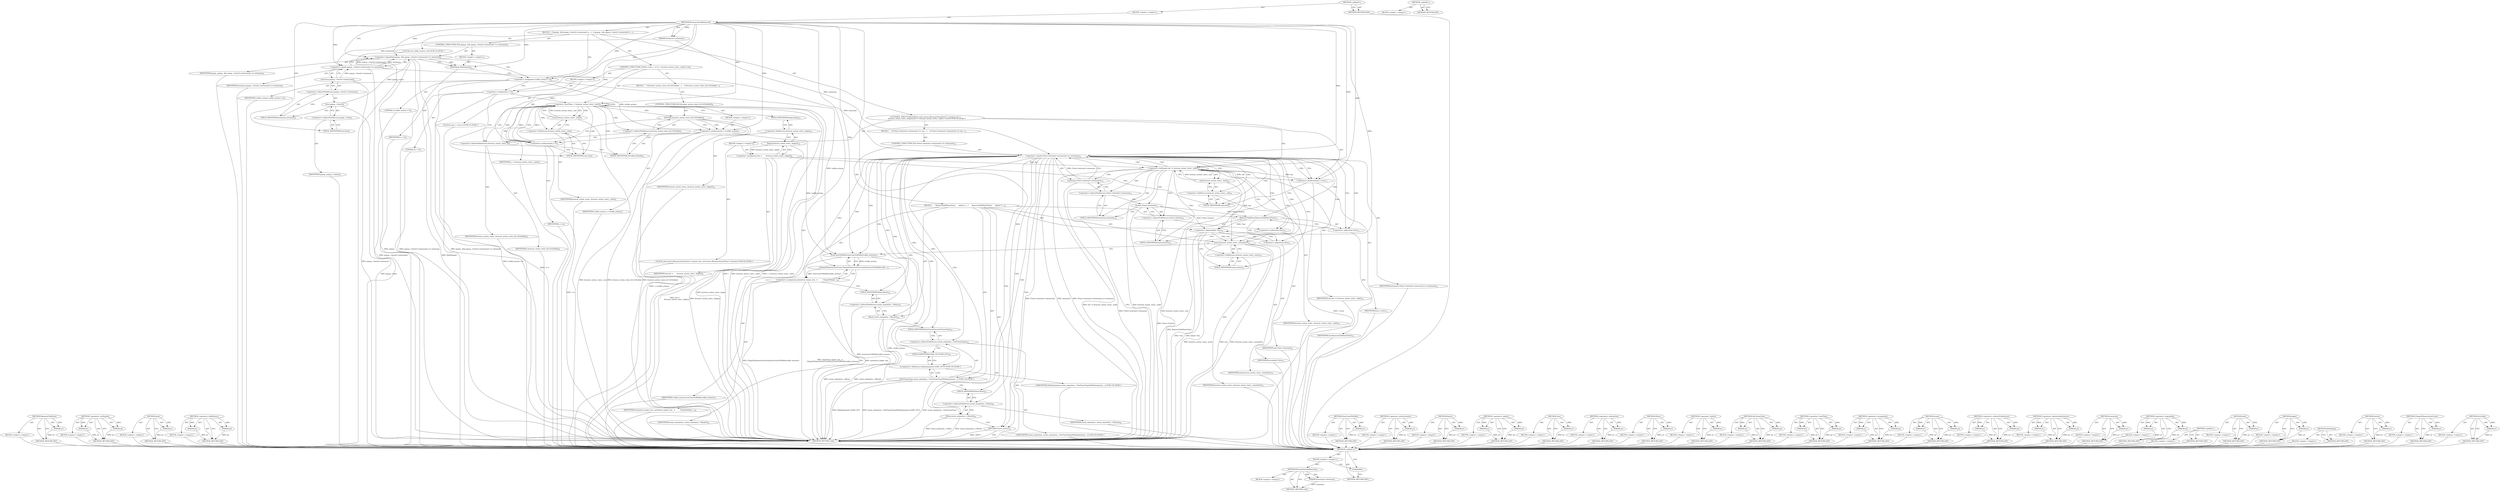 digraph "&lt;global&gt;" {
vulnerable_218 [label=<(METHOD,RemoveChildView)>];
vulnerable_219 [label=<(PARAM,p1)>];
vulnerable_220 [label=<(BLOCK,&lt;empty&gt;,&lt;empty&gt;)>];
vulnerable_221 [label=<(METHOD_RETURN,ANY)>];
vulnerable_201 [label=<(METHOD,&lt;operator&gt;.notEquals)>];
vulnerable_202 [label=<(PARAM,p1)>];
vulnerable_203 [label=<(PARAM,p2)>];
vulnerable_204 [label=<(BLOCK,&lt;empty&gt;,&lt;empty&gt;)>];
vulnerable_205 [label=<(METHOD_RETURN,ANY)>];
vulnerable_158 [label=<(METHOD,host)>];
vulnerable_159 [label=<(PARAM,p1)>];
vulnerable_160 [label=<(BLOCK,&lt;empty&gt;,&lt;empty&gt;)>];
vulnerable_161 [label=<(METHOD_RETURN,ANY)>];
vulnerable_179 [label=<(METHOD,&lt;operator&gt;.fieldAccess)>];
vulnerable_180 [label=<(PARAM,p1)>];
vulnerable_181 [label=<(PARAM,p2)>];
vulnerable_182 [label=<(BLOCK,&lt;empty&gt;,&lt;empty&gt;)>];
vulnerable_183 [label=<(METHOD_RETURN,ANY)>];
vulnerable_6 [label=<(METHOD,&lt;global&gt;)<SUB>1</SUB>>];
vulnerable_7 [label=<(BLOCK,&lt;empty&gt;,&lt;empty&gt;)<SUB>1</SUB>>];
vulnerable_8 [label=<(METHOD,BrowserActionRemoved)<SUB>1</SUB>>];
vulnerable_9 [label=<(PARAM,Extension* extension)<SUB>1</SUB>>];
vulnerable_10 [label=<(BLOCK,{
  if (popup_ &amp;&amp; popup_-&gt;host()-&gt;extension() =...,{
  if (popup_ &amp;&amp; popup_-&gt;host()-&gt;extension() =...)<SUB>1</SUB>>];
vulnerable_11 [label=<(CONTROL_STRUCTURE,IF,if (popup_ &amp;&amp; popup_-&gt;host()-&gt;extension() == extension))<SUB>2</SUB>>];
vulnerable_12 [label=<(&lt;operator&gt;.logicalAnd,popup_ &amp;&amp; popup_-&gt;host()-&gt;extension() == extension)<SUB>2</SUB>>];
vulnerable_13 [label=<(IDENTIFIER,popup_,popup_ &amp;&amp; popup_-&gt;host()-&gt;extension() == extension)<SUB>2</SUB>>];
vulnerable_14 [label=<(&lt;operator&gt;.equals,popup_-&gt;host()-&gt;extension() == extension)<SUB>2</SUB>>];
vulnerable_15 [label=<(extension,popup_-&gt;host()-&gt;extension())<SUB>2</SUB>>];
vulnerable_16 [label=<(&lt;operator&gt;.indirectFieldAccess,popup_-&gt;host()-&gt;extension)<SUB>2</SUB>>];
vulnerable_17 [label=<(host,popup_-&gt;host())<SUB>2</SUB>>];
vulnerable_18 [label=<(&lt;operator&gt;.indirectFieldAccess,popup_-&gt;host)<SUB>2</SUB>>];
vulnerable_19 [label=<(IDENTIFIER,popup_,popup_-&gt;host())<SUB>2</SUB>>];
vulnerable_20 [label=<(FIELD_IDENTIFIER,host,host)<SUB>2</SUB>>];
vulnerable_21 [label=<(FIELD_IDENTIFIER,extension,extension)<SUB>2</SUB>>];
vulnerable_22 [label=<(IDENTIFIER,extension,popup_-&gt;host()-&gt;extension() == extension)<SUB>2</SUB>>];
vulnerable_23 [label=<(BLOCK,&lt;empty&gt;,&lt;empty&gt;)<SUB>3</SUB>>];
vulnerable_24 [label=<(HidePopup,HidePopup())<SUB>3</SUB>>];
vulnerable_25 [label="<(LOCAL,int visible_actions: int)<SUB>4</SUB>>"];
vulnerable_26 [label=<(&lt;operator&gt;.assignment,visible_actions = 0)<SUB>4</SUB>>];
vulnerable_27 [label=<(IDENTIFIER,visible_actions,visible_actions = 0)<SUB>4</SUB>>];
vulnerable_28 [label=<(LITERAL,0,visible_actions = 0)<SUB>4</SUB>>];
vulnerable_29 [label=<(CONTROL_STRUCTURE,FOR,for (size_t i = 0;i &lt; browser_action_views_.size();++i))<SUB>5</SUB>>];
vulnerable_30 [label=<(BLOCK,&lt;empty&gt;,&lt;empty&gt;)<SUB>5</SUB>>];
vulnerable_31 [label="<(LOCAL,size_t i: size_t)<SUB>5</SUB>>"];
vulnerable_32 [label=<(&lt;operator&gt;.assignment,i = 0)<SUB>5</SUB>>];
vulnerable_33 [label=<(IDENTIFIER,i,i = 0)<SUB>5</SUB>>];
vulnerable_34 [label=<(LITERAL,0,i = 0)<SUB>5</SUB>>];
vulnerable_35 [label=<(&lt;operator&gt;.lessThan,i &lt; browser_action_views_.size())<SUB>5</SUB>>];
vulnerable_36 [label=<(IDENTIFIER,i,i &lt; browser_action_views_.size())<SUB>5</SUB>>];
vulnerable_37 [label=<(size,browser_action_views_.size())<SUB>5</SUB>>];
vulnerable_38 [label=<(&lt;operator&gt;.fieldAccess,browser_action_views_.size)<SUB>5</SUB>>];
vulnerable_39 [label=<(IDENTIFIER,browser_action_views_,browser_action_views_.size())<SUB>5</SUB>>];
vulnerable_40 [label=<(FIELD_IDENTIFIER,size,size)<SUB>5</SUB>>];
vulnerable_41 [label=<(&lt;operator&gt;.preIncrement,++i)<SUB>5</SUB>>];
vulnerable_42 [label=<(IDENTIFIER,i,++i)<SUB>5</SUB>>];
vulnerable_43 [label=<(BLOCK,{
    if (browser_action_views_[i]-&gt;IsVisible()...,{
    if (browser_action_views_[i]-&gt;IsVisible()...)<SUB>5</SUB>>];
vulnerable_44 [label=<(CONTROL_STRUCTURE,IF,if (browser_action_views_[i]-&gt;IsVisible()))<SUB>6</SUB>>];
vulnerable_45 [label=<(IsVisible,browser_action_views_[i]-&gt;IsVisible())<SUB>6</SUB>>];
vulnerable_46 [label=<(&lt;operator&gt;.indirectFieldAccess,browser_action_views_[i]-&gt;IsVisible)<SUB>6</SUB>>];
vulnerable_47 [label=<(&lt;operator&gt;.indirectIndexAccess,browser_action_views_[i])<SUB>6</SUB>>];
vulnerable_48 [label=<(IDENTIFIER,browser_action_views_,browser_action_views_[i]-&gt;IsVisible())<SUB>6</SUB>>];
vulnerable_49 [label=<(IDENTIFIER,i,browser_action_views_[i]-&gt;IsVisible())<SUB>6</SUB>>];
vulnerable_50 [label=<(FIELD_IDENTIFIER,IsVisible,IsVisible)<SUB>6</SUB>>];
vulnerable_51 [label=<(BLOCK,&lt;empty&gt;,&lt;empty&gt;)<SUB>7</SUB>>];
vulnerable_52 [label=<(&lt;operator&gt;.preIncrement,++visible_actions)<SUB>7</SUB>>];
vulnerable_53 [label=<(IDENTIFIER,visible_actions,++visible_actions)<SUB>7</SUB>>];
vulnerable_54 [label="<(CONTROL_STRUCTURE,FOR,for (std::vector&lt;BrowserActionView*&gt;::iterator iter =
       browser_action_views_.begin();iter != browser_action_views_.end();++iter))<SUB>9</SUB>>"];
vulnerable_55 [label=<(BLOCK,&lt;empty&gt;,&lt;empty&gt;)<SUB>9</SUB>>];
vulnerable_56 [label="<(LOCAL,std.vector&lt;BrowserActionView*&gt;.iterator iter: std.vector&lt;BrowserActionView*&gt;.iterator)<SUB>9</SUB>>"];
vulnerable_57 [label=<(&lt;operator&gt;.assignment,iter =
       browser_action_views_.begin())<SUB>9</SUB>>];
vulnerable_58 [label=<(IDENTIFIER,iter,iter =
       browser_action_views_.begin())<SUB>9</SUB>>];
vulnerable_59 [label=<(begin,browser_action_views_.begin())<SUB>10</SUB>>];
vulnerable_60 [label=<(&lt;operator&gt;.fieldAccess,browser_action_views_.begin)<SUB>10</SUB>>];
vulnerable_61 [label=<(IDENTIFIER,browser_action_views_,browser_action_views_.begin())<SUB>10</SUB>>];
vulnerable_62 [label=<(FIELD_IDENTIFIER,begin,begin)<SUB>10</SUB>>];
vulnerable_63 [label=<(&lt;operator&gt;.notEquals,iter != browser_action_views_.end())<SUB>10</SUB>>];
vulnerable_64 [label=<(IDENTIFIER,iter,iter != browser_action_views_.end())<SUB>10</SUB>>];
vulnerable_65 [label=<(end,browser_action_views_.end())<SUB>10</SUB>>];
vulnerable_66 [label=<(&lt;operator&gt;.fieldAccess,browser_action_views_.end)<SUB>10</SUB>>];
vulnerable_67 [label=<(IDENTIFIER,browser_action_views_,browser_action_views_.end())<SUB>10</SUB>>];
vulnerable_68 [label=<(FIELD_IDENTIFIER,end,end)<SUB>10</SUB>>];
vulnerable_69 [label=<(&lt;operator&gt;.preIncrement,++iter)<SUB>11</SUB>>];
vulnerable_70 [label=<(IDENTIFIER,iter,++iter)<SUB>11</SUB>>];
vulnerable_71 [label=<(BLOCK,{
    if ((*iter)-&gt;button()-&gt;extension() == ext...,{
    if ((*iter)-&gt;button()-&gt;extension() == ext...)<SUB>11</SUB>>];
vulnerable_72 [label=<(CONTROL_STRUCTURE,IF,if ((*iter)-&gt;button()-&gt;extension() == extension))<SUB>12</SUB>>];
vulnerable_73 [label=<(&lt;operator&gt;.equals,(*iter)-&gt;button()-&gt;extension() == extension)<SUB>12</SUB>>];
vulnerable_74 [label=<(extension,(*iter)-&gt;button()-&gt;extension())<SUB>12</SUB>>];
vulnerable_75 [label=<(&lt;operator&gt;.indirectFieldAccess,(*iter)-&gt;button()-&gt;extension)<SUB>12</SUB>>];
vulnerable_76 [label=<(button,(*iter)-&gt;button())<SUB>12</SUB>>];
vulnerable_77 [label=<(&lt;operator&gt;.indirectFieldAccess,(*iter)-&gt;button)<SUB>12</SUB>>];
vulnerable_78 [label=<(&lt;operator&gt;.indirection,*iter)<SUB>12</SUB>>];
vulnerable_79 [label=<(IDENTIFIER,iter,(*iter)-&gt;button())<SUB>12</SUB>>];
vulnerable_80 [label=<(FIELD_IDENTIFIER,button,button)<SUB>12</SUB>>];
vulnerable_81 [label=<(FIELD_IDENTIFIER,extension,extension)<SUB>12</SUB>>];
vulnerable_82 [label=<(IDENTIFIER,extension,(*iter)-&gt;button()-&gt;extension() == extension)<SUB>12</SUB>>];
vulnerable_83 [label=<(BLOCK,{
      RemoveChildView(*iter);
      delete *i...,{
      RemoveChildView(*iter);
      delete *i...)<SUB>12</SUB>>];
vulnerable_84 [label=<(RemoveChildView,RemoveChildView(*iter))<SUB>13</SUB>>];
vulnerable_85 [label=<(&lt;operator&gt;.indirection,*iter)<SUB>13</SUB>>];
vulnerable_86 [label=<(IDENTIFIER,iter,RemoveChildView(*iter))<SUB>13</SUB>>];
vulnerable_87 [label=<(&lt;operator&gt;.delete,delete *iter)<SUB>14</SUB>>];
vulnerable_88 [label=<(&lt;operator&gt;.indirection,*iter)<SUB>14</SUB>>];
vulnerable_89 [label=<(IDENTIFIER,iter,delete *iter)<SUB>14</SUB>>];
vulnerable_90 [label=<(erase,browser_action_views_.erase(iter))<SUB>15</SUB>>];
vulnerable_91 [label=<(&lt;operator&gt;.fieldAccess,browser_action_views_.erase)<SUB>15</SUB>>];
vulnerable_92 [label=<(IDENTIFIER,browser_action_views_,browser_action_views_.erase(iter))<SUB>15</SUB>>];
vulnerable_93 [label=<(FIELD_IDENTIFIER,erase,erase)<SUB>15</SUB>>];
vulnerable_94 [label=<(IDENTIFIER,iter,browser_action_views_.erase(iter))<SUB>15</SUB>>];
vulnerable_95 [label=<(&lt;operator&gt;.assignment,animation_target_size_ =
          ClampToNeare...)<SUB>16</SUB>>];
vulnerable_96 [label=<(IDENTIFIER,animation_target_size_,animation_target_size_ =
          ClampToNeare...)<SUB>16</SUB>>];
vulnerable_97 [label=<(ClampToNearestIconCount,ClampToNearestIconCount(IconCountToWidth(visibl...)<SUB>17</SUB>>];
vulnerable_98 [label=<(IconCountToWidth,IconCountToWidth(visible_actions))<SUB>17</SUB>>];
vulnerable_99 [label=<(IDENTIFIER,visible_actions,IconCountToWidth(visible_actions))<SUB>17</SUB>>];
vulnerable_100 [label=<(Reset,resize_animation_-&gt;Reset())<SUB>18</SUB>>];
vulnerable_101 [label=<(&lt;operator&gt;.indirectFieldAccess,resize_animation_-&gt;Reset)<SUB>18</SUB>>];
vulnerable_102 [label=<(IDENTIFIER,resize_animation_,resize_animation_-&gt;Reset())<SUB>18</SUB>>];
vulnerable_103 [label=<(FIELD_IDENTIFIER,Reset,Reset)<SUB>18</SUB>>];
vulnerable_104 [label="<(SetTweenType,resize_animation_-&gt;SetTweenType(SlideAnimation:...)<SUB>19</SUB>>"];
vulnerable_105 [label=<(&lt;operator&gt;.indirectFieldAccess,resize_animation_-&gt;SetTweenType)<SUB>19</SUB>>];
vulnerable_106 [label="<(IDENTIFIER,resize_animation_,resize_animation_-&gt;SetTweenType(SlideAnimation:...)<SUB>19</SUB>>"];
vulnerable_107 [label=<(FIELD_IDENTIFIER,SetTweenType,SetTweenType)<SUB>19</SUB>>];
vulnerable_108 [label="<(&lt;operator&gt;.fieldAccess,SlideAnimation::EASE_OUT)<SUB>19</SUB>>"];
vulnerable_109 [label="<(IDENTIFIER,SlideAnimation,resize_animation_-&gt;SetTweenType(SlideAnimation:...)<SUB>19</SUB>>"];
vulnerable_110 [label=<(FIELD_IDENTIFIER,EASE_OUT,EASE_OUT)<SUB>19</SUB>>];
vulnerable_111 [label=<(Show,resize_animation_-&gt;Show())<SUB>20</SUB>>];
vulnerable_112 [label=<(&lt;operator&gt;.indirectFieldAccess,resize_animation_-&gt;Show)<SUB>20</SUB>>];
vulnerable_113 [label=<(IDENTIFIER,resize_animation_,resize_animation_-&gt;Show())<SUB>20</SUB>>];
vulnerable_114 [label=<(FIELD_IDENTIFIER,Show,Show)<SUB>20</SUB>>];
vulnerable_115 [label=<(RETURN,return;,return;)<SUB>21</SUB>>];
vulnerable_116 [label=<(METHOD_RETURN,void)<SUB>1</SUB>>];
vulnerable_118 [label=<(METHOD_RETURN,ANY)<SUB>1</SUB>>];
vulnerable_235 [label=<(METHOD,IconCountToWidth)>];
vulnerable_236 [label=<(PARAM,p1)>];
vulnerable_237 [label=<(BLOCK,&lt;empty&gt;,&lt;empty&gt;)>];
vulnerable_238 [label=<(METHOD_RETURN,ANY)>];
vulnerable_184 [label=<(METHOD,&lt;operator&gt;.preIncrement)>];
vulnerable_185 [label=<(PARAM,p1)>];
vulnerable_186 [label=<(BLOCK,&lt;empty&gt;,&lt;empty&gt;)>];
vulnerable_187 [label=<(METHOD_RETURN,ANY)>];
vulnerable_239 [label=<(METHOD,Reset)>];
vulnerable_240 [label=<(PARAM,p1)>];
vulnerable_241 [label=<(BLOCK,&lt;empty&gt;,&lt;empty&gt;)>];
vulnerable_242 [label=<(METHOD_RETURN,ANY)>];
vulnerable_144 [label=<(METHOD,&lt;operator&gt;.equals)>];
vulnerable_145 [label=<(PARAM,p1)>];
vulnerable_146 [label=<(PARAM,p2)>];
vulnerable_147 [label=<(BLOCK,&lt;empty&gt;,&lt;empty&gt;)>];
vulnerable_148 [label=<(METHOD_RETURN,ANY)>];
vulnerable_175 [label=<(METHOD,size)>];
vulnerable_176 [label=<(PARAM,p1)>];
vulnerable_177 [label=<(BLOCK,&lt;empty&gt;,&lt;empty&gt;)>];
vulnerable_178 [label=<(METHOD_RETURN,ANY)>];
vulnerable_214 [label=<(METHOD,&lt;operator&gt;.indirection)>];
vulnerable_215 [label=<(PARAM,p1)>];
vulnerable_216 [label=<(BLOCK,&lt;empty&gt;,&lt;empty&gt;)>];
vulnerable_217 [label=<(METHOD_RETURN,ANY)>];
vulnerable_248 [label=<(METHOD,Show)>];
vulnerable_249 [label=<(PARAM,p1)>];
vulnerable_250 [label=<(BLOCK,&lt;empty&gt;,&lt;empty&gt;)>];
vulnerable_251 [label=<(METHOD_RETURN,ANY)>];
vulnerable_222 [label=<(METHOD,&lt;operator&gt;.delete)>];
vulnerable_223 [label=<(PARAM,p1)>];
vulnerable_224 [label=<(BLOCK,&lt;empty&gt;,&lt;empty&gt;)>];
vulnerable_225 [label=<(METHOD_RETURN,ANY)>];
vulnerable_243 [label=<(METHOD,SetTweenType)>];
vulnerable_244 [label=<(PARAM,p1)>];
vulnerable_245 [label=<(PARAM,p2)>];
vulnerable_246 [label=<(BLOCK,&lt;empty&gt;,&lt;empty&gt;)>];
vulnerable_247 [label=<(METHOD_RETURN,ANY)>];
vulnerable_170 [label=<(METHOD,&lt;operator&gt;.lessThan)>];
vulnerable_171 [label=<(PARAM,p1)>];
vulnerable_172 [label=<(PARAM,p2)>];
vulnerable_173 [label=<(BLOCK,&lt;empty&gt;,&lt;empty&gt;)>];
vulnerable_174 [label=<(METHOD_RETURN,ANY)>];
vulnerable_165 [label=<(METHOD,&lt;operator&gt;.assignment)>];
vulnerable_166 [label=<(PARAM,p1)>];
vulnerable_167 [label=<(PARAM,p2)>];
vulnerable_168 [label=<(BLOCK,&lt;empty&gt;,&lt;empty&gt;)>];
vulnerable_169 [label=<(METHOD_RETURN,ANY)>];
vulnerable_226 [label=<(METHOD,erase)>];
vulnerable_227 [label=<(PARAM,p1)>];
vulnerable_228 [label=<(PARAM,p2)>];
vulnerable_229 [label=<(BLOCK,&lt;empty&gt;,&lt;empty&gt;)>];
vulnerable_230 [label=<(METHOD_RETURN,ANY)>];
vulnerable_153 [label=<(METHOD,&lt;operator&gt;.indirectFieldAccess)>];
vulnerable_154 [label=<(PARAM,p1)>];
vulnerable_155 [label=<(PARAM,p2)>];
vulnerable_156 [label=<(BLOCK,&lt;empty&gt;,&lt;empty&gt;)>];
vulnerable_157 [label=<(METHOD_RETURN,ANY)>];
vulnerable_192 [label=<(METHOD,&lt;operator&gt;.indirectIndexAccess)>];
vulnerable_193 [label=<(PARAM,p1)>];
vulnerable_194 [label=<(PARAM,p2)>];
vulnerable_195 [label=<(BLOCK,&lt;empty&gt;,&lt;empty&gt;)>];
vulnerable_196 [label=<(METHOD_RETURN,ANY)>];
vulnerable_149 [label=<(METHOD,extension)>];
vulnerable_150 [label=<(PARAM,p1)>];
vulnerable_151 [label=<(BLOCK,&lt;empty&gt;,&lt;empty&gt;)>];
vulnerable_152 [label=<(METHOD_RETURN,ANY)>];
vulnerable_139 [label=<(METHOD,&lt;operator&gt;.logicalAnd)>];
vulnerable_140 [label=<(PARAM,p1)>];
vulnerable_141 [label=<(PARAM,p2)>];
vulnerable_142 [label=<(BLOCK,&lt;empty&gt;,&lt;empty&gt;)>];
vulnerable_143 [label=<(METHOD_RETURN,ANY)>];
vulnerable_133 [label=<(METHOD,&lt;global&gt;)<SUB>1</SUB>>];
vulnerable_134 [label=<(BLOCK,&lt;empty&gt;,&lt;empty&gt;)>];
vulnerable_135 [label=<(METHOD_RETURN,ANY)>];
vulnerable_206 [label=<(METHOD,end)>];
vulnerable_207 [label=<(PARAM,p1)>];
vulnerable_208 [label=<(BLOCK,&lt;empty&gt;,&lt;empty&gt;)>];
vulnerable_209 [label=<(METHOD_RETURN,ANY)>];
vulnerable_197 [label=<(METHOD,begin)>];
vulnerable_198 [label=<(PARAM,p1)>];
vulnerable_199 [label=<(BLOCK,&lt;empty&gt;,&lt;empty&gt;)>];
vulnerable_200 [label=<(METHOD_RETURN,ANY)>];
vulnerable_162 [label=<(METHOD,HidePopup)>];
vulnerable_163 [label=<(BLOCK,&lt;empty&gt;,&lt;empty&gt;)>];
vulnerable_164 [label=<(METHOD_RETURN,ANY)>];
vulnerable_210 [label=<(METHOD,button)>];
vulnerable_211 [label=<(PARAM,p1)>];
vulnerable_212 [label=<(BLOCK,&lt;empty&gt;,&lt;empty&gt;)>];
vulnerable_213 [label=<(METHOD_RETURN,ANY)>];
vulnerable_231 [label=<(METHOD,ClampToNearestIconCount)>];
vulnerable_232 [label=<(PARAM,p1)>];
vulnerable_233 [label=<(BLOCK,&lt;empty&gt;,&lt;empty&gt;)>];
vulnerable_234 [label=<(METHOD_RETURN,ANY)>];
vulnerable_188 [label=<(METHOD,IsVisible)>];
vulnerable_189 [label=<(PARAM,p1)>];
vulnerable_190 [label=<(BLOCK,&lt;empty&gt;,&lt;empty&gt;)>];
vulnerable_191 [label=<(METHOD_RETURN,ANY)>];
fixed_6 [label=<(METHOD,&lt;global&gt;)<SUB>1</SUB>>];
fixed_7 [label=<(BLOCK,&lt;empty&gt;,&lt;empty&gt;)<SUB>1</SUB>>];
fixed_8 [label=<(METHOD,BrowserActionRemoved)<SUB>1</SUB>>];
fixed_9 [label=<(PARAM,Extension* extension)<SUB>1</SUB>>];
fixed_10 [label=<(BLOCK,&lt;empty&gt;,&lt;empty&gt;)>];
fixed_11 [label=<(METHOD_RETURN,void)<SUB>1</SUB>>];
fixed_13 [label=<(UNKNOWN,,)>];
fixed_14 [label=<(METHOD_RETURN,ANY)<SUB>1</SUB>>];
fixed_23 [label=<(METHOD,&lt;global&gt;)<SUB>1</SUB>>];
fixed_24 [label=<(BLOCK,&lt;empty&gt;,&lt;empty&gt;)>];
fixed_25 [label=<(METHOD_RETURN,ANY)>];
vulnerable_218 -> vulnerable_219  [key=0, label="AST: "];
vulnerable_218 -> vulnerable_219  [key=1, label="DDG: "];
vulnerable_218 -> vulnerable_220  [key=0, label="AST: "];
vulnerable_218 -> vulnerable_221  [key=0, label="AST: "];
vulnerable_218 -> vulnerable_221  [key=1, label="CFG: "];
vulnerable_219 -> vulnerable_221  [key=0, label="DDG: p1"];
vulnerable_220 -> fixed_6  [key=0];
vulnerable_221 -> fixed_6  [key=0];
vulnerable_201 -> vulnerable_202  [key=0, label="AST: "];
vulnerable_201 -> vulnerable_202  [key=1, label="DDG: "];
vulnerable_201 -> vulnerable_204  [key=0, label="AST: "];
vulnerable_201 -> vulnerable_203  [key=0, label="AST: "];
vulnerable_201 -> vulnerable_203  [key=1, label="DDG: "];
vulnerable_201 -> vulnerable_205  [key=0, label="AST: "];
vulnerable_201 -> vulnerable_205  [key=1, label="CFG: "];
vulnerable_202 -> vulnerable_205  [key=0, label="DDG: p1"];
vulnerable_203 -> vulnerable_205  [key=0, label="DDG: p2"];
vulnerable_204 -> fixed_6  [key=0];
vulnerable_205 -> fixed_6  [key=0];
vulnerable_158 -> vulnerable_159  [key=0, label="AST: "];
vulnerable_158 -> vulnerable_159  [key=1, label="DDG: "];
vulnerable_158 -> vulnerable_160  [key=0, label="AST: "];
vulnerable_158 -> vulnerable_161  [key=0, label="AST: "];
vulnerable_158 -> vulnerable_161  [key=1, label="CFG: "];
vulnerable_159 -> vulnerable_161  [key=0, label="DDG: p1"];
vulnerable_160 -> fixed_6  [key=0];
vulnerable_161 -> fixed_6  [key=0];
vulnerable_179 -> vulnerable_180  [key=0, label="AST: "];
vulnerable_179 -> vulnerable_180  [key=1, label="DDG: "];
vulnerable_179 -> vulnerable_182  [key=0, label="AST: "];
vulnerable_179 -> vulnerable_181  [key=0, label="AST: "];
vulnerable_179 -> vulnerable_181  [key=1, label="DDG: "];
vulnerable_179 -> vulnerable_183  [key=0, label="AST: "];
vulnerable_179 -> vulnerable_183  [key=1, label="CFG: "];
vulnerable_180 -> vulnerable_183  [key=0, label="DDG: p1"];
vulnerable_181 -> vulnerable_183  [key=0, label="DDG: p2"];
vulnerable_182 -> fixed_6  [key=0];
vulnerable_183 -> fixed_6  [key=0];
vulnerable_6 -> vulnerable_7  [key=0, label="AST: "];
vulnerable_6 -> vulnerable_118  [key=0, label="AST: "];
vulnerable_6 -> vulnerable_118  [key=1, label="CFG: "];
vulnerable_7 -> vulnerable_8  [key=0, label="AST: "];
vulnerable_8 -> vulnerable_9  [key=0, label="AST: "];
vulnerable_8 -> vulnerable_9  [key=1, label="DDG: "];
vulnerable_8 -> vulnerable_10  [key=0, label="AST: "];
vulnerable_8 -> vulnerable_116  [key=0, label="AST: "];
vulnerable_8 -> vulnerable_12  [key=0, label="CFG: "];
vulnerable_8 -> vulnerable_12  [key=1, label="DDG: "];
vulnerable_8 -> vulnerable_20  [key=0, label="CFG: "];
vulnerable_8 -> vulnerable_26  [key=0, label="DDG: "];
vulnerable_8 -> vulnerable_24  [key=0, label="DDG: "];
vulnerable_8 -> vulnerable_32  [key=0, label="DDG: "];
vulnerable_8 -> vulnerable_35  [key=0, label="DDG: "];
vulnerable_8 -> vulnerable_41  [key=0, label="DDG: "];
vulnerable_8 -> vulnerable_63  [key=0, label="DDG: "];
vulnerable_8 -> vulnerable_69  [key=0, label="DDG: "];
vulnerable_8 -> vulnerable_14  [key=0, label="DDG: "];
vulnerable_8 -> vulnerable_73  [key=0, label="DDG: "];
vulnerable_8 -> vulnerable_115  [key=0, label="DDG: "];
vulnerable_8 -> vulnerable_52  [key=0, label="DDG: "];
vulnerable_8 -> vulnerable_90  [key=0, label="DDG: "];
vulnerable_8 -> vulnerable_98  [key=0, label="DDG: "];
vulnerable_9 -> vulnerable_14  [key=0, label="DDG: extension"];
vulnerable_9 -> vulnerable_73  [key=0, label="DDG: extension"];
vulnerable_10 -> vulnerable_11  [key=0, label="AST: "];
vulnerable_10 -> vulnerable_25  [key=0, label="AST: "];
vulnerable_10 -> vulnerable_26  [key=0, label="AST: "];
vulnerable_10 -> vulnerable_29  [key=0, label="AST: "];
vulnerable_10 -> vulnerable_54  [key=0, label="AST: "];
vulnerable_11 -> vulnerable_12  [key=0, label="AST: "];
vulnerable_11 -> vulnerable_23  [key=0, label="AST: "];
vulnerable_12 -> vulnerable_13  [key=0, label="AST: "];
vulnerable_12 -> vulnerable_14  [key=0, label="AST: "];
vulnerable_12 -> vulnerable_24  [key=0, label="CFG: "];
vulnerable_12 -> vulnerable_24  [key=1, label="CDG: "];
vulnerable_12 -> vulnerable_26  [key=0, label="CFG: "];
vulnerable_12 -> vulnerable_116  [key=0, label="DDG: popup_"];
vulnerable_12 -> vulnerable_116  [key=1, label="DDG: popup_-&gt;host()-&gt;extension() == extension"];
vulnerable_12 -> vulnerable_116  [key=2, label="DDG: popup_ &amp;&amp; popup_-&gt;host()-&gt;extension() == extension"];
vulnerable_13 -> fixed_6  [key=0];
vulnerable_14 -> vulnerable_15  [key=0, label="AST: "];
vulnerable_14 -> vulnerable_22  [key=0, label="AST: "];
vulnerable_14 -> vulnerable_12  [key=0, label="CFG: "];
vulnerable_14 -> vulnerable_12  [key=1, label="DDG: popup_-&gt;host()-&gt;extension()"];
vulnerable_14 -> vulnerable_12  [key=2, label="DDG: extension"];
vulnerable_14 -> vulnerable_116  [key=0, label="DDG: popup_-&gt;host()-&gt;extension()"];
vulnerable_14 -> vulnerable_73  [key=0, label="DDG: extension"];
vulnerable_15 -> vulnerable_16  [key=0, label="AST: "];
vulnerable_15 -> vulnerable_14  [key=0, label="CFG: "];
vulnerable_15 -> vulnerable_14  [key=1, label="DDG: popup_-&gt;host()-&gt;extension"];
vulnerable_15 -> vulnerable_116  [key=0, label="DDG: popup_-&gt;host()-&gt;extension"];
vulnerable_16 -> vulnerable_17  [key=0, label="AST: "];
vulnerable_16 -> vulnerable_21  [key=0, label="AST: "];
vulnerable_16 -> vulnerable_15  [key=0, label="CFG: "];
vulnerable_17 -> vulnerable_18  [key=0, label="AST: "];
vulnerable_17 -> vulnerable_21  [key=0, label="CFG: "];
vulnerable_17 -> vulnerable_116  [key=0, label="DDG: popup_-&gt;host"];
vulnerable_17 -> vulnerable_12  [key=0, label="DDG: popup_-&gt;host"];
vulnerable_18 -> vulnerable_19  [key=0, label="AST: "];
vulnerable_18 -> vulnerable_20  [key=0, label="AST: "];
vulnerable_18 -> vulnerable_17  [key=0, label="CFG: "];
vulnerable_19 -> fixed_6  [key=0];
vulnerable_20 -> vulnerable_18  [key=0, label="CFG: "];
vulnerable_21 -> vulnerable_16  [key=0, label="CFG: "];
vulnerable_22 -> fixed_6  [key=0];
vulnerable_23 -> vulnerable_24  [key=0, label="AST: "];
vulnerable_24 -> vulnerable_26  [key=0, label="CFG: "];
vulnerable_24 -> vulnerable_116  [key=0, label="DDG: HidePopup()"];
vulnerable_25 -> fixed_6  [key=0];
vulnerable_26 -> vulnerable_27  [key=0, label="AST: "];
vulnerable_26 -> vulnerable_28  [key=0, label="AST: "];
vulnerable_26 -> vulnerable_32  [key=0, label="CFG: "];
vulnerable_26 -> vulnerable_116  [key=0, label="DDG: visible_actions = 0"];
vulnerable_26 -> vulnerable_52  [key=0, label="DDG: visible_actions"];
vulnerable_26 -> vulnerable_98  [key=0, label="DDG: visible_actions"];
vulnerable_27 -> fixed_6  [key=0];
vulnerable_28 -> fixed_6  [key=0];
vulnerable_29 -> vulnerable_30  [key=0, label="AST: "];
vulnerable_29 -> vulnerable_35  [key=0, label="AST: "];
vulnerable_29 -> vulnerable_41  [key=0, label="AST: "];
vulnerable_29 -> vulnerable_43  [key=0, label="AST: "];
vulnerable_30 -> vulnerable_31  [key=0, label="AST: "];
vulnerable_30 -> vulnerable_32  [key=0, label="AST: "];
vulnerable_31 -> fixed_6  [key=0];
vulnerable_32 -> vulnerable_33  [key=0, label="AST: "];
vulnerable_32 -> vulnerable_34  [key=0, label="AST: "];
vulnerable_32 -> vulnerable_40  [key=0, label="CFG: "];
vulnerable_32 -> vulnerable_116  [key=0, label="DDG: i = 0"];
vulnerable_32 -> vulnerable_35  [key=0, label="DDG: i"];
vulnerable_33 -> fixed_6  [key=0];
vulnerable_34 -> fixed_6  [key=0];
vulnerable_35 -> vulnerable_36  [key=0, label="AST: "];
vulnerable_35 -> vulnerable_37  [key=0, label="AST: "];
vulnerable_35 -> vulnerable_37  [key=1, label="CDG: "];
vulnerable_35 -> vulnerable_47  [key=0, label="CFG: "];
vulnerable_35 -> vulnerable_47  [key=1, label="CDG: "];
vulnerable_35 -> vulnerable_62  [key=0, label="CFG: "];
vulnerable_35 -> vulnerable_116  [key=0, label="DDG: i"];
vulnerable_35 -> vulnerable_116  [key=1, label="DDG: browser_action_views_.size()"];
vulnerable_35 -> vulnerable_116  [key=2, label="DDG: i &lt; browser_action_views_.size()"];
vulnerable_35 -> vulnerable_41  [key=0, label="DDG: i"];
vulnerable_35 -> vulnerable_41  [key=1, label="CDG: "];
vulnerable_35 -> vulnerable_46  [key=0, label="CDG: "];
vulnerable_35 -> vulnerable_38  [key=0, label="CDG: "];
vulnerable_35 -> vulnerable_45  [key=0, label="CDG: "];
vulnerable_35 -> vulnerable_40  [key=0, label="CDG: "];
vulnerable_35 -> vulnerable_50  [key=0, label="CDG: "];
vulnerable_35 -> vulnerable_35  [key=0, label="CDG: "];
vulnerable_36 -> fixed_6  [key=0];
vulnerable_37 -> vulnerable_38  [key=0, label="AST: "];
vulnerable_37 -> vulnerable_35  [key=0, label="CFG: "];
vulnerable_37 -> vulnerable_35  [key=1, label="DDG: browser_action_views_.size"];
vulnerable_37 -> vulnerable_116  [key=0, label="DDG: browser_action_views_.size"];
vulnerable_38 -> vulnerable_39  [key=0, label="AST: "];
vulnerable_38 -> vulnerable_40  [key=0, label="AST: "];
vulnerable_38 -> vulnerable_37  [key=0, label="CFG: "];
vulnerable_39 -> fixed_6  [key=0];
vulnerable_40 -> vulnerable_38  [key=0, label="CFG: "];
vulnerable_41 -> vulnerable_42  [key=0, label="AST: "];
vulnerable_41 -> vulnerable_40  [key=0, label="CFG: "];
vulnerable_41 -> vulnerable_116  [key=0, label="DDG: ++i"];
vulnerable_41 -> vulnerable_35  [key=0, label="DDG: i"];
vulnerable_42 -> fixed_6  [key=0];
vulnerable_43 -> vulnerable_44  [key=0, label="AST: "];
vulnerable_44 -> vulnerable_45  [key=0, label="AST: "];
vulnerable_44 -> vulnerable_51  [key=0, label="AST: "];
vulnerable_45 -> vulnerable_46  [key=0, label="AST: "];
vulnerable_45 -> vulnerable_52  [key=0, label="CFG: "];
vulnerable_45 -> vulnerable_52  [key=1, label="CDG: "];
vulnerable_45 -> vulnerable_41  [key=0, label="CFG: "];
vulnerable_45 -> vulnerable_116  [key=0, label="DDG: browser_action_views_[i]-&gt;IsVisible"];
vulnerable_45 -> vulnerable_116  [key=1, label="DDG: browser_action_views_[i]-&gt;IsVisible()"];
vulnerable_46 -> vulnerable_47  [key=0, label="AST: "];
vulnerable_46 -> vulnerable_50  [key=0, label="AST: "];
vulnerable_46 -> vulnerable_45  [key=0, label="CFG: "];
vulnerable_47 -> vulnerable_48  [key=0, label="AST: "];
vulnerable_47 -> vulnerable_49  [key=0, label="AST: "];
vulnerable_47 -> vulnerable_50  [key=0, label="CFG: "];
vulnerable_48 -> fixed_6  [key=0];
vulnerable_49 -> fixed_6  [key=0];
vulnerable_50 -> vulnerable_46  [key=0, label="CFG: "];
vulnerable_51 -> vulnerable_52  [key=0, label="AST: "];
vulnerable_52 -> vulnerable_53  [key=0, label="AST: "];
vulnerable_52 -> vulnerable_41  [key=0, label="CFG: "];
vulnerable_52 -> vulnerable_116  [key=0, label="DDG: ++visible_actions"];
vulnerable_52 -> vulnerable_98  [key=0, label="DDG: visible_actions"];
vulnerable_53 -> fixed_6  [key=0];
vulnerable_54 -> vulnerable_55  [key=0, label="AST: "];
vulnerable_54 -> vulnerable_63  [key=0, label="AST: "];
vulnerable_54 -> vulnerable_69  [key=0, label="AST: "];
vulnerable_54 -> vulnerable_71  [key=0, label="AST: "];
vulnerable_55 -> vulnerable_56  [key=0, label="AST: "];
vulnerable_55 -> vulnerable_57  [key=0, label="AST: "];
vulnerable_56 -> fixed_6  [key=0];
vulnerable_57 -> vulnerable_58  [key=0, label="AST: "];
vulnerable_57 -> vulnerable_59  [key=0, label="AST: "];
vulnerable_57 -> vulnerable_68  [key=0, label="CFG: "];
vulnerable_57 -> vulnerable_116  [key=0, label="DDG: browser_action_views_.begin()"];
vulnerable_57 -> vulnerable_116  [key=1, label="DDG: iter =
       browser_action_views_.begin()"];
vulnerable_57 -> vulnerable_63  [key=0, label="DDG: iter"];
vulnerable_58 -> fixed_6  [key=0];
vulnerable_59 -> vulnerable_60  [key=0, label="AST: "];
vulnerable_59 -> vulnerable_57  [key=0, label="CFG: "];
vulnerable_59 -> vulnerable_57  [key=1, label="DDG: browser_action_views_.begin"];
vulnerable_59 -> vulnerable_116  [key=0, label="DDG: browser_action_views_.begin"];
vulnerable_60 -> vulnerable_61  [key=0, label="AST: "];
vulnerable_60 -> vulnerable_62  [key=0, label="AST: "];
vulnerable_60 -> vulnerable_59  [key=0, label="CFG: "];
vulnerable_61 -> fixed_6  [key=0];
vulnerable_62 -> vulnerable_60  [key=0, label="CFG: "];
vulnerable_63 -> vulnerable_64  [key=0, label="AST: "];
vulnerable_63 -> vulnerable_65  [key=0, label="AST: "];
vulnerable_63 -> vulnerable_116  [key=0, label="CFG: "];
vulnerable_63 -> vulnerable_116  [key=1, label="DDG: browser_action_views_.end()"];
vulnerable_63 -> vulnerable_116  [key=2, label="DDG: iter != browser_action_views_.end()"];
vulnerable_63 -> vulnerable_78  [key=0, label="CFG: "];
vulnerable_63 -> vulnerable_78  [key=1, label="CDG: "];
vulnerable_63 -> vulnerable_69  [key=0, label="DDG: iter"];
vulnerable_63 -> vulnerable_90  [key=0, label="DDG: iter"];
vulnerable_63 -> vulnerable_73  [key=0, label="CDG: "];
vulnerable_63 -> vulnerable_77  [key=0, label="CDG: "];
vulnerable_63 -> vulnerable_75  [key=0, label="CDG: "];
vulnerable_63 -> vulnerable_81  [key=0, label="CDG: "];
vulnerable_63 -> vulnerable_74  [key=0, label="CDG: "];
vulnerable_63 -> vulnerable_76  [key=0, label="CDG: "];
vulnerable_63 -> vulnerable_80  [key=0, label="CDG: "];
vulnerable_64 -> fixed_6  [key=0];
vulnerable_65 -> vulnerable_66  [key=0, label="AST: "];
vulnerable_65 -> vulnerable_63  [key=0, label="CFG: "];
vulnerable_65 -> vulnerable_63  [key=1, label="DDG: browser_action_views_.end"];
vulnerable_65 -> vulnerable_116  [key=0, label="DDG: browser_action_views_.end"];
vulnerable_66 -> vulnerable_67  [key=0, label="AST: "];
vulnerable_66 -> vulnerable_68  [key=0, label="AST: "];
vulnerable_66 -> vulnerable_65  [key=0, label="CFG: "];
vulnerable_67 -> fixed_6  [key=0];
vulnerable_68 -> vulnerable_66  [key=0, label="CFG: "];
vulnerable_69 -> vulnerable_70  [key=0, label="AST: "];
vulnerable_69 -> vulnerable_68  [key=0, label="CFG: "];
vulnerable_69 -> vulnerable_116  [key=0, label="DDG: ++iter"];
vulnerable_69 -> vulnerable_63  [key=0, label="DDG: iter"];
vulnerable_70 -> fixed_6  [key=0];
vulnerable_71 -> vulnerable_72  [key=0, label="AST: "];
vulnerable_72 -> vulnerable_73  [key=0, label="AST: "];
vulnerable_72 -> vulnerable_83  [key=0, label="AST: "];
vulnerable_73 -> vulnerable_74  [key=0, label="AST: "];
vulnerable_73 -> vulnerable_82  [key=0, label="AST: "];
vulnerable_73 -> vulnerable_85  [key=0, label="CFG: "];
vulnerable_73 -> vulnerable_85  [key=1, label="CDG: "];
vulnerable_73 -> vulnerable_69  [key=0, label="CFG: "];
vulnerable_73 -> vulnerable_69  [key=1, label="CDG: "];
vulnerable_73 -> vulnerable_116  [key=0, label="DDG: (*iter)-&gt;button()-&gt;extension()"];
vulnerable_73 -> vulnerable_116  [key=1, label="DDG: extension"];
vulnerable_73 -> vulnerable_116  [key=2, label="DDG: (*iter)-&gt;button()-&gt;extension() == extension"];
vulnerable_73 -> vulnerable_107  [key=0, label="CDG: "];
vulnerable_73 -> vulnerable_115  [key=0, label="CDG: "];
vulnerable_73 -> vulnerable_68  [key=0, label="CDG: "];
vulnerable_73 -> vulnerable_66  [key=0, label="CDG: "];
vulnerable_73 -> vulnerable_98  [key=0, label="CDG: "];
vulnerable_73 -> vulnerable_84  [key=0, label="CDG: "];
vulnerable_73 -> vulnerable_114  [key=0, label="CDG: "];
vulnerable_73 -> vulnerable_103  [key=0, label="CDG: "];
vulnerable_73 -> vulnerable_104  [key=0, label="CDG: "];
vulnerable_73 -> vulnerable_95  [key=0, label="CDG: "];
vulnerable_73 -> vulnerable_65  [key=0, label="CDG: "];
vulnerable_73 -> vulnerable_87  [key=0, label="CDG: "];
vulnerable_73 -> vulnerable_97  [key=0, label="CDG: "];
vulnerable_73 -> vulnerable_91  [key=0, label="CDG: "];
vulnerable_73 -> vulnerable_112  [key=0, label="CDG: "];
vulnerable_73 -> vulnerable_93  [key=0, label="CDG: "];
vulnerable_73 -> vulnerable_101  [key=0, label="CDG: "];
vulnerable_73 -> vulnerable_90  [key=0, label="CDG: "];
vulnerable_73 -> vulnerable_105  [key=0, label="CDG: "];
vulnerable_73 -> vulnerable_100  [key=0, label="CDG: "];
vulnerable_73 -> vulnerable_88  [key=0, label="CDG: "];
vulnerable_73 -> vulnerable_110  [key=0, label="CDG: "];
vulnerable_73 -> vulnerable_63  [key=0, label="CDG: "];
vulnerable_73 -> vulnerable_108  [key=0, label="CDG: "];
vulnerable_73 -> vulnerable_111  [key=0, label="CDG: "];
vulnerable_74 -> vulnerable_75  [key=0, label="AST: "];
vulnerable_74 -> vulnerable_73  [key=0, label="CFG: "];
vulnerable_74 -> vulnerable_73  [key=1, label="DDG: (*iter)-&gt;button()-&gt;extension"];
vulnerable_74 -> vulnerable_116  [key=0, label="DDG: (*iter)-&gt;button()-&gt;extension"];
vulnerable_75 -> vulnerable_76  [key=0, label="AST: "];
vulnerable_75 -> vulnerable_81  [key=0, label="AST: "];
vulnerable_75 -> vulnerable_74  [key=0, label="CFG: "];
vulnerable_76 -> vulnerable_77  [key=0, label="AST: "];
vulnerable_76 -> vulnerable_81  [key=0, label="CFG: "];
vulnerable_76 -> vulnerable_116  [key=0, label="DDG: (*iter)-&gt;button"];
vulnerable_76 -> vulnerable_84  [key=0, label="DDG: (*iter)-&gt;button"];
vulnerable_76 -> vulnerable_87  [key=0, label="DDG: (*iter)-&gt;button"];
vulnerable_77 -> vulnerable_78  [key=0, label="AST: "];
vulnerable_77 -> vulnerable_80  [key=0, label="AST: "];
vulnerable_77 -> vulnerable_76  [key=0, label="CFG: "];
vulnerable_78 -> vulnerable_79  [key=0, label="AST: "];
vulnerable_78 -> vulnerable_80  [key=0, label="CFG: "];
vulnerable_79 -> fixed_6  [key=0];
vulnerable_80 -> vulnerable_77  [key=0, label="CFG: "];
vulnerable_81 -> vulnerable_75  [key=0, label="CFG: "];
vulnerable_82 -> fixed_6  [key=0];
vulnerable_83 -> vulnerable_84  [key=0, label="AST: "];
vulnerable_83 -> vulnerable_87  [key=0, label="AST: "];
vulnerable_83 -> vulnerable_90  [key=0, label="AST: "];
vulnerable_83 -> vulnerable_95  [key=0, label="AST: "];
vulnerable_83 -> vulnerable_100  [key=0, label="AST: "];
vulnerable_83 -> vulnerable_104  [key=0, label="AST: "];
vulnerable_83 -> vulnerable_111  [key=0, label="AST: "];
vulnerable_83 -> vulnerable_115  [key=0, label="AST: "];
vulnerable_84 -> vulnerable_85  [key=0, label="AST: "];
vulnerable_84 -> vulnerable_88  [key=0, label="CFG: "];
vulnerable_84 -> vulnerable_116  [key=0, label="DDG: RemoveChildView(*iter)"];
vulnerable_84 -> vulnerable_87  [key=0, label="DDG: *iter"];
vulnerable_85 -> vulnerable_86  [key=0, label="AST: "];
vulnerable_85 -> vulnerable_84  [key=0, label="CFG: "];
vulnerable_86 -> fixed_6  [key=0];
vulnerable_87 -> vulnerable_88  [key=0, label="AST: "];
vulnerable_87 -> vulnerable_93  [key=0, label="CFG: "];
vulnerable_87 -> vulnerable_116  [key=0, label="DDG: *iter"];
vulnerable_87 -> vulnerable_116  [key=1, label="DDG: delete *iter"];
vulnerable_87 -> vulnerable_90  [key=0, label="DDG: *iter"];
vulnerable_88 -> vulnerable_89  [key=0, label="AST: "];
vulnerable_88 -> vulnerable_87  [key=0, label="CFG: "];
vulnerable_89 -> fixed_6  [key=0];
vulnerable_90 -> vulnerable_91  [key=0, label="AST: "];
vulnerable_90 -> vulnerable_94  [key=0, label="AST: "];
vulnerable_90 -> vulnerable_98  [key=0, label="CFG: "];
vulnerable_90 -> vulnerable_116  [key=0, label="DDG: browser_action_views_.erase"];
vulnerable_90 -> vulnerable_116  [key=1, label="DDG: iter"];
vulnerable_90 -> vulnerable_116  [key=2, label="DDG: browser_action_views_.erase(iter)"];
vulnerable_91 -> vulnerable_92  [key=0, label="AST: "];
vulnerable_91 -> vulnerable_93  [key=0, label="AST: "];
vulnerable_91 -> vulnerable_90  [key=0, label="CFG: "];
vulnerable_92 -> fixed_6  [key=0];
vulnerable_93 -> vulnerable_91  [key=0, label="CFG: "];
vulnerable_94 -> fixed_6  [key=0];
vulnerable_95 -> vulnerable_96  [key=0, label="AST: "];
vulnerable_95 -> vulnerable_97  [key=0, label="AST: "];
vulnerable_95 -> vulnerable_103  [key=0, label="CFG: "];
vulnerable_95 -> vulnerable_116  [key=0, label="DDG: ClampToNearestIconCount(IconCountToWidth(visible_actions))"];
vulnerable_95 -> vulnerable_116  [key=1, label="DDG: animation_target_size_ =
          ClampToNearestIconCount(IconCountToWidth(visible_actions))"];
vulnerable_95 -> vulnerable_116  [key=2, label="DDG: animation_target_size_"];
vulnerable_96 -> fixed_6  [key=0];
vulnerable_97 -> vulnerable_98  [key=0, label="AST: "];
vulnerable_97 -> vulnerable_95  [key=0, label="CFG: "];
vulnerable_97 -> vulnerable_95  [key=1, label="DDG: IconCountToWidth(visible_actions)"];
vulnerable_97 -> vulnerable_116  [key=0, label="DDG: IconCountToWidth(visible_actions)"];
vulnerable_98 -> vulnerable_99  [key=0, label="AST: "];
vulnerable_98 -> vulnerable_97  [key=0, label="CFG: "];
vulnerable_98 -> vulnerable_97  [key=1, label="DDG: visible_actions"];
vulnerable_98 -> vulnerable_116  [key=0, label="DDG: visible_actions"];
vulnerable_99 -> fixed_6  [key=0];
vulnerable_100 -> vulnerable_101  [key=0, label="AST: "];
vulnerable_100 -> vulnerable_107  [key=0, label="CFG: "];
vulnerable_100 -> vulnerable_116  [key=0, label="DDG: resize_animation_-&gt;Reset"];
vulnerable_100 -> vulnerable_116  [key=1, label="DDG: resize_animation_-&gt;Reset()"];
vulnerable_101 -> vulnerable_102  [key=0, label="AST: "];
vulnerable_101 -> vulnerable_103  [key=0, label="AST: "];
vulnerable_101 -> vulnerable_100  [key=0, label="CFG: "];
vulnerable_102 -> fixed_6  [key=0];
vulnerable_103 -> vulnerable_101  [key=0, label="CFG: "];
vulnerable_104 -> vulnerable_105  [key=0, label="AST: "];
vulnerable_104 -> vulnerable_108  [key=0, label="AST: "];
vulnerable_104 -> vulnerable_114  [key=0, label="CFG: "];
vulnerable_104 -> vulnerable_116  [key=0, label="DDG: resize_animation_-&gt;SetTweenType"];
vulnerable_104 -> vulnerable_116  [key=1, label="DDG: SlideAnimation::EASE_OUT"];
vulnerable_104 -> vulnerable_116  [key=2, label="DDG: resize_animation_-&gt;SetTweenType(SlideAnimation::EASE_OUT)"];
vulnerable_105 -> vulnerable_106  [key=0, label="AST: "];
vulnerable_105 -> vulnerable_107  [key=0, label="AST: "];
vulnerable_105 -> vulnerable_110  [key=0, label="CFG: "];
vulnerable_106 -> fixed_6  [key=0];
vulnerable_107 -> vulnerable_105  [key=0, label="CFG: "];
vulnerable_108 -> vulnerable_109  [key=0, label="AST: "];
vulnerable_108 -> vulnerable_110  [key=0, label="AST: "];
vulnerable_108 -> vulnerable_104  [key=0, label="CFG: "];
vulnerable_109 -> fixed_6  [key=0];
vulnerable_110 -> vulnerable_108  [key=0, label="CFG: "];
vulnerable_111 -> vulnerable_112  [key=0, label="AST: "];
vulnerable_111 -> vulnerable_115  [key=0, label="CFG: "];
vulnerable_111 -> vulnerable_116  [key=0, label="DDG: resize_animation_-&gt;Show"];
vulnerable_111 -> vulnerable_116  [key=1, label="DDG: resize_animation_-&gt;Show()"];
vulnerable_112 -> vulnerable_113  [key=0, label="AST: "];
vulnerable_112 -> vulnerable_114  [key=0, label="AST: "];
vulnerable_112 -> vulnerable_111  [key=0, label="CFG: "];
vulnerable_113 -> fixed_6  [key=0];
vulnerable_114 -> vulnerable_112  [key=0, label="CFG: "];
vulnerable_115 -> vulnerable_116  [key=0, label="CFG: "];
vulnerable_115 -> vulnerable_116  [key=1, label="DDG: &lt;RET&gt;"];
vulnerable_116 -> fixed_6  [key=0];
vulnerable_118 -> fixed_6  [key=0];
vulnerable_235 -> vulnerable_236  [key=0, label="AST: "];
vulnerable_235 -> vulnerable_236  [key=1, label="DDG: "];
vulnerable_235 -> vulnerable_237  [key=0, label="AST: "];
vulnerable_235 -> vulnerable_238  [key=0, label="AST: "];
vulnerable_235 -> vulnerable_238  [key=1, label="CFG: "];
vulnerable_236 -> vulnerable_238  [key=0, label="DDG: p1"];
vulnerable_237 -> fixed_6  [key=0];
vulnerable_238 -> fixed_6  [key=0];
vulnerable_184 -> vulnerable_185  [key=0, label="AST: "];
vulnerable_184 -> vulnerable_185  [key=1, label="DDG: "];
vulnerable_184 -> vulnerable_186  [key=0, label="AST: "];
vulnerable_184 -> vulnerable_187  [key=0, label="AST: "];
vulnerable_184 -> vulnerable_187  [key=1, label="CFG: "];
vulnerable_185 -> vulnerable_187  [key=0, label="DDG: p1"];
vulnerable_186 -> fixed_6  [key=0];
vulnerable_187 -> fixed_6  [key=0];
vulnerable_239 -> vulnerable_240  [key=0, label="AST: "];
vulnerable_239 -> vulnerable_240  [key=1, label="DDG: "];
vulnerable_239 -> vulnerable_241  [key=0, label="AST: "];
vulnerable_239 -> vulnerable_242  [key=0, label="AST: "];
vulnerable_239 -> vulnerable_242  [key=1, label="CFG: "];
vulnerable_240 -> vulnerable_242  [key=0, label="DDG: p1"];
vulnerable_241 -> fixed_6  [key=0];
vulnerable_242 -> fixed_6  [key=0];
vulnerable_144 -> vulnerable_145  [key=0, label="AST: "];
vulnerable_144 -> vulnerable_145  [key=1, label="DDG: "];
vulnerable_144 -> vulnerable_147  [key=0, label="AST: "];
vulnerable_144 -> vulnerable_146  [key=0, label="AST: "];
vulnerable_144 -> vulnerable_146  [key=1, label="DDG: "];
vulnerable_144 -> vulnerable_148  [key=0, label="AST: "];
vulnerable_144 -> vulnerable_148  [key=1, label="CFG: "];
vulnerable_145 -> vulnerable_148  [key=0, label="DDG: p1"];
vulnerable_146 -> vulnerable_148  [key=0, label="DDG: p2"];
vulnerable_147 -> fixed_6  [key=0];
vulnerable_148 -> fixed_6  [key=0];
vulnerable_175 -> vulnerable_176  [key=0, label="AST: "];
vulnerable_175 -> vulnerable_176  [key=1, label="DDG: "];
vulnerable_175 -> vulnerable_177  [key=0, label="AST: "];
vulnerable_175 -> vulnerable_178  [key=0, label="AST: "];
vulnerable_175 -> vulnerable_178  [key=1, label="CFG: "];
vulnerable_176 -> vulnerable_178  [key=0, label="DDG: p1"];
vulnerable_177 -> fixed_6  [key=0];
vulnerable_178 -> fixed_6  [key=0];
vulnerable_214 -> vulnerable_215  [key=0, label="AST: "];
vulnerable_214 -> vulnerable_215  [key=1, label="DDG: "];
vulnerable_214 -> vulnerable_216  [key=0, label="AST: "];
vulnerable_214 -> vulnerable_217  [key=0, label="AST: "];
vulnerable_214 -> vulnerable_217  [key=1, label="CFG: "];
vulnerable_215 -> vulnerable_217  [key=0, label="DDG: p1"];
vulnerable_216 -> fixed_6  [key=0];
vulnerable_217 -> fixed_6  [key=0];
vulnerable_248 -> vulnerable_249  [key=0, label="AST: "];
vulnerable_248 -> vulnerable_249  [key=1, label="DDG: "];
vulnerable_248 -> vulnerable_250  [key=0, label="AST: "];
vulnerable_248 -> vulnerable_251  [key=0, label="AST: "];
vulnerable_248 -> vulnerable_251  [key=1, label="CFG: "];
vulnerable_249 -> vulnerable_251  [key=0, label="DDG: p1"];
vulnerable_250 -> fixed_6  [key=0];
vulnerable_251 -> fixed_6  [key=0];
vulnerable_222 -> vulnerable_223  [key=0, label="AST: "];
vulnerable_222 -> vulnerable_223  [key=1, label="DDG: "];
vulnerable_222 -> vulnerable_224  [key=0, label="AST: "];
vulnerable_222 -> vulnerable_225  [key=0, label="AST: "];
vulnerable_222 -> vulnerable_225  [key=1, label="CFG: "];
vulnerable_223 -> vulnerable_225  [key=0, label="DDG: p1"];
vulnerable_224 -> fixed_6  [key=0];
vulnerable_225 -> fixed_6  [key=0];
vulnerable_243 -> vulnerable_244  [key=0, label="AST: "];
vulnerable_243 -> vulnerable_244  [key=1, label="DDG: "];
vulnerable_243 -> vulnerable_246  [key=0, label="AST: "];
vulnerable_243 -> vulnerable_245  [key=0, label="AST: "];
vulnerable_243 -> vulnerable_245  [key=1, label="DDG: "];
vulnerable_243 -> vulnerable_247  [key=0, label="AST: "];
vulnerable_243 -> vulnerable_247  [key=1, label="CFG: "];
vulnerable_244 -> vulnerable_247  [key=0, label="DDG: p1"];
vulnerable_245 -> vulnerable_247  [key=0, label="DDG: p2"];
vulnerable_246 -> fixed_6  [key=0];
vulnerable_247 -> fixed_6  [key=0];
vulnerable_170 -> vulnerable_171  [key=0, label="AST: "];
vulnerable_170 -> vulnerable_171  [key=1, label="DDG: "];
vulnerable_170 -> vulnerable_173  [key=0, label="AST: "];
vulnerable_170 -> vulnerable_172  [key=0, label="AST: "];
vulnerable_170 -> vulnerable_172  [key=1, label="DDG: "];
vulnerable_170 -> vulnerable_174  [key=0, label="AST: "];
vulnerable_170 -> vulnerable_174  [key=1, label="CFG: "];
vulnerable_171 -> vulnerable_174  [key=0, label="DDG: p1"];
vulnerable_172 -> vulnerable_174  [key=0, label="DDG: p2"];
vulnerable_173 -> fixed_6  [key=0];
vulnerable_174 -> fixed_6  [key=0];
vulnerable_165 -> vulnerable_166  [key=0, label="AST: "];
vulnerable_165 -> vulnerable_166  [key=1, label="DDG: "];
vulnerable_165 -> vulnerable_168  [key=0, label="AST: "];
vulnerable_165 -> vulnerable_167  [key=0, label="AST: "];
vulnerable_165 -> vulnerable_167  [key=1, label="DDG: "];
vulnerable_165 -> vulnerable_169  [key=0, label="AST: "];
vulnerable_165 -> vulnerable_169  [key=1, label="CFG: "];
vulnerable_166 -> vulnerable_169  [key=0, label="DDG: p1"];
vulnerable_167 -> vulnerable_169  [key=0, label="DDG: p2"];
vulnerable_168 -> fixed_6  [key=0];
vulnerable_169 -> fixed_6  [key=0];
vulnerable_226 -> vulnerable_227  [key=0, label="AST: "];
vulnerable_226 -> vulnerable_227  [key=1, label="DDG: "];
vulnerable_226 -> vulnerable_229  [key=0, label="AST: "];
vulnerable_226 -> vulnerable_228  [key=0, label="AST: "];
vulnerable_226 -> vulnerable_228  [key=1, label="DDG: "];
vulnerable_226 -> vulnerable_230  [key=0, label="AST: "];
vulnerable_226 -> vulnerable_230  [key=1, label="CFG: "];
vulnerable_227 -> vulnerable_230  [key=0, label="DDG: p1"];
vulnerable_228 -> vulnerable_230  [key=0, label="DDG: p2"];
vulnerable_229 -> fixed_6  [key=0];
vulnerable_230 -> fixed_6  [key=0];
vulnerable_153 -> vulnerable_154  [key=0, label="AST: "];
vulnerable_153 -> vulnerable_154  [key=1, label="DDG: "];
vulnerable_153 -> vulnerable_156  [key=0, label="AST: "];
vulnerable_153 -> vulnerable_155  [key=0, label="AST: "];
vulnerable_153 -> vulnerable_155  [key=1, label="DDG: "];
vulnerable_153 -> vulnerable_157  [key=0, label="AST: "];
vulnerable_153 -> vulnerable_157  [key=1, label="CFG: "];
vulnerable_154 -> vulnerable_157  [key=0, label="DDG: p1"];
vulnerable_155 -> vulnerable_157  [key=0, label="DDG: p2"];
vulnerable_156 -> fixed_6  [key=0];
vulnerable_157 -> fixed_6  [key=0];
vulnerable_192 -> vulnerable_193  [key=0, label="AST: "];
vulnerable_192 -> vulnerable_193  [key=1, label="DDG: "];
vulnerable_192 -> vulnerable_195  [key=0, label="AST: "];
vulnerable_192 -> vulnerable_194  [key=0, label="AST: "];
vulnerable_192 -> vulnerable_194  [key=1, label="DDG: "];
vulnerable_192 -> vulnerable_196  [key=0, label="AST: "];
vulnerable_192 -> vulnerable_196  [key=1, label="CFG: "];
vulnerable_193 -> vulnerable_196  [key=0, label="DDG: p1"];
vulnerable_194 -> vulnerable_196  [key=0, label="DDG: p2"];
vulnerable_195 -> fixed_6  [key=0];
vulnerable_196 -> fixed_6  [key=0];
vulnerable_149 -> vulnerable_150  [key=0, label="AST: "];
vulnerable_149 -> vulnerable_150  [key=1, label="DDG: "];
vulnerable_149 -> vulnerable_151  [key=0, label="AST: "];
vulnerable_149 -> vulnerable_152  [key=0, label="AST: "];
vulnerable_149 -> vulnerable_152  [key=1, label="CFG: "];
vulnerable_150 -> vulnerable_152  [key=0, label="DDG: p1"];
vulnerable_151 -> fixed_6  [key=0];
vulnerable_152 -> fixed_6  [key=0];
vulnerable_139 -> vulnerable_140  [key=0, label="AST: "];
vulnerable_139 -> vulnerable_140  [key=1, label="DDG: "];
vulnerable_139 -> vulnerable_142  [key=0, label="AST: "];
vulnerable_139 -> vulnerable_141  [key=0, label="AST: "];
vulnerable_139 -> vulnerable_141  [key=1, label="DDG: "];
vulnerable_139 -> vulnerable_143  [key=0, label="AST: "];
vulnerable_139 -> vulnerable_143  [key=1, label="CFG: "];
vulnerable_140 -> vulnerable_143  [key=0, label="DDG: p1"];
vulnerable_141 -> vulnerable_143  [key=0, label="DDG: p2"];
vulnerable_142 -> fixed_6  [key=0];
vulnerable_143 -> fixed_6  [key=0];
vulnerable_133 -> vulnerable_134  [key=0, label="AST: "];
vulnerable_133 -> vulnerable_135  [key=0, label="AST: "];
vulnerable_133 -> vulnerable_135  [key=1, label="CFG: "];
vulnerable_134 -> fixed_6  [key=0];
vulnerable_135 -> fixed_6  [key=0];
vulnerable_206 -> vulnerable_207  [key=0, label="AST: "];
vulnerable_206 -> vulnerable_207  [key=1, label="DDG: "];
vulnerable_206 -> vulnerable_208  [key=0, label="AST: "];
vulnerable_206 -> vulnerable_209  [key=0, label="AST: "];
vulnerable_206 -> vulnerable_209  [key=1, label="CFG: "];
vulnerable_207 -> vulnerable_209  [key=0, label="DDG: p1"];
vulnerable_208 -> fixed_6  [key=0];
vulnerable_209 -> fixed_6  [key=0];
vulnerable_197 -> vulnerable_198  [key=0, label="AST: "];
vulnerable_197 -> vulnerable_198  [key=1, label="DDG: "];
vulnerable_197 -> vulnerable_199  [key=0, label="AST: "];
vulnerable_197 -> vulnerable_200  [key=0, label="AST: "];
vulnerable_197 -> vulnerable_200  [key=1, label="CFG: "];
vulnerable_198 -> vulnerable_200  [key=0, label="DDG: p1"];
vulnerable_199 -> fixed_6  [key=0];
vulnerable_200 -> fixed_6  [key=0];
vulnerable_162 -> vulnerable_163  [key=0, label="AST: "];
vulnerable_162 -> vulnerable_164  [key=0, label="AST: "];
vulnerable_162 -> vulnerable_164  [key=1, label="CFG: "];
vulnerable_163 -> fixed_6  [key=0];
vulnerable_164 -> fixed_6  [key=0];
vulnerable_210 -> vulnerable_211  [key=0, label="AST: "];
vulnerable_210 -> vulnerable_211  [key=1, label="DDG: "];
vulnerable_210 -> vulnerable_212  [key=0, label="AST: "];
vulnerable_210 -> vulnerable_213  [key=0, label="AST: "];
vulnerable_210 -> vulnerable_213  [key=1, label="CFG: "];
vulnerable_211 -> vulnerable_213  [key=0, label="DDG: p1"];
vulnerable_212 -> fixed_6  [key=0];
vulnerable_213 -> fixed_6  [key=0];
vulnerable_231 -> vulnerable_232  [key=0, label="AST: "];
vulnerable_231 -> vulnerable_232  [key=1, label="DDG: "];
vulnerable_231 -> vulnerable_233  [key=0, label="AST: "];
vulnerable_231 -> vulnerable_234  [key=0, label="AST: "];
vulnerable_231 -> vulnerable_234  [key=1, label="CFG: "];
vulnerable_232 -> vulnerable_234  [key=0, label="DDG: p1"];
vulnerable_233 -> fixed_6  [key=0];
vulnerable_234 -> fixed_6  [key=0];
vulnerable_188 -> vulnerable_189  [key=0, label="AST: "];
vulnerable_188 -> vulnerable_189  [key=1, label="DDG: "];
vulnerable_188 -> vulnerable_190  [key=0, label="AST: "];
vulnerable_188 -> vulnerable_191  [key=0, label="AST: "];
vulnerable_188 -> vulnerable_191  [key=1, label="CFG: "];
vulnerable_189 -> vulnerable_191  [key=0, label="DDG: p1"];
vulnerable_190 -> fixed_6  [key=0];
vulnerable_191 -> fixed_6  [key=0];
fixed_6 -> fixed_7  [key=0, label="AST: "];
fixed_6 -> fixed_14  [key=0, label="AST: "];
fixed_6 -> fixed_13  [key=0, label="CFG: "];
fixed_7 -> fixed_8  [key=0, label="AST: "];
fixed_7 -> fixed_13  [key=0, label="AST: "];
fixed_8 -> fixed_9  [key=0, label="AST: "];
fixed_8 -> fixed_9  [key=1, label="DDG: "];
fixed_8 -> fixed_10  [key=0, label="AST: "];
fixed_8 -> fixed_11  [key=0, label="AST: "];
fixed_8 -> fixed_11  [key=1, label="CFG: "];
fixed_9 -> fixed_11  [key=0, label="DDG: extension"];
fixed_13 -> fixed_14  [key=0, label="CFG: "];
fixed_23 -> fixed_24  [key=0, label="AST: "];
fixed_23 -> fixed_25  [key=0, label="AST: "];
fixed_23 -> fixed_25  [key=1, label="CFG: "];
}
